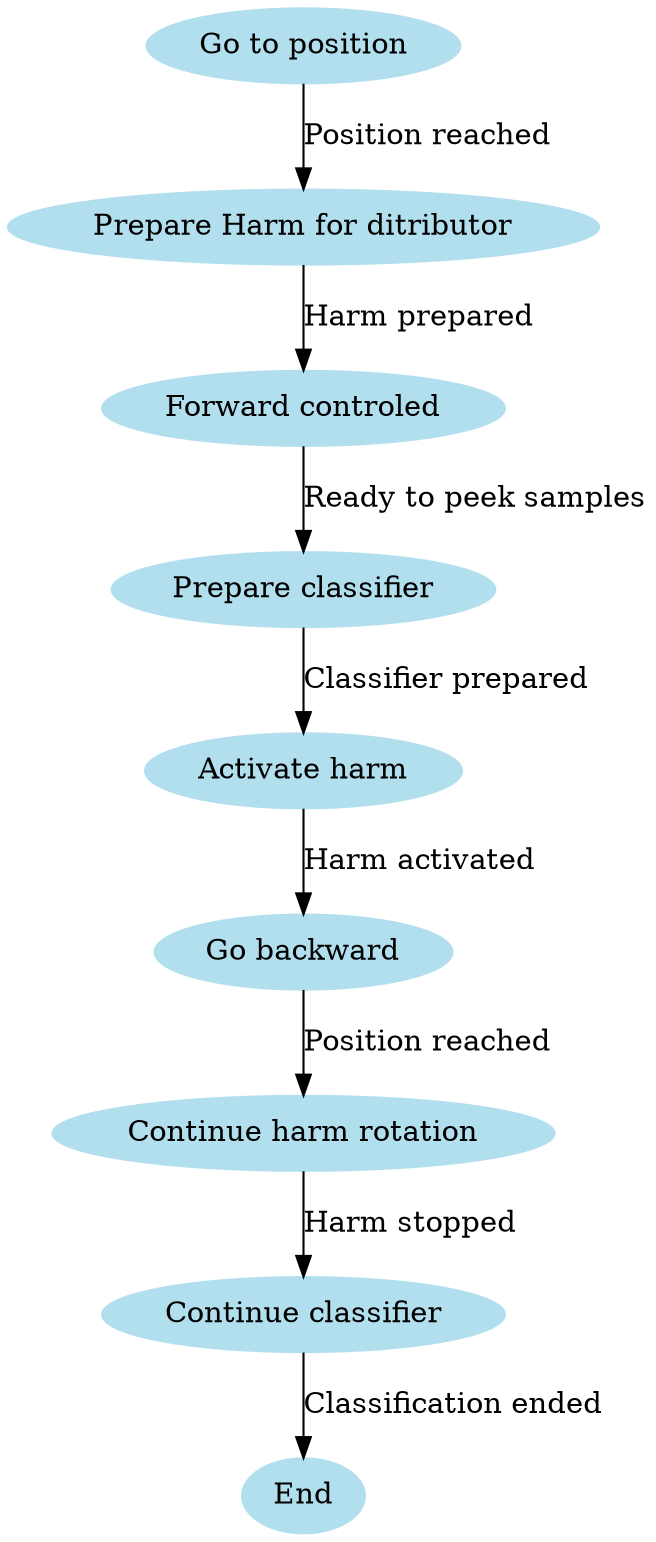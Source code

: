/* IO.avr module. Get Samples Final State Machine */
digraph GetSamplesFsm 
{
	node [color=lightblue2, style=filled];
	"Go to position" -> "Prepare Harm for ditributor" [label = "Position reached"];
	"Prepare Harm for ditributor" -> "Forward controled" [label = "Harm prepared"];
	"Forward controled" -> "Prepare classifier" [label = "Ready to peek samples"];
	"Prepare classifier" -> "Activate harm" [label = "Classifier prepared"];
	"Activate harm" -> "Go backward" [label = "Harm activated"];
	"Go backward" -> "Continue harm rotation" [label = "Position reached"];
	"Continue harm rotation" -> "Continue classifier" [label = "Harm stopped"];
	"Continue classifier" -> End [label = "Classification ended"];
}